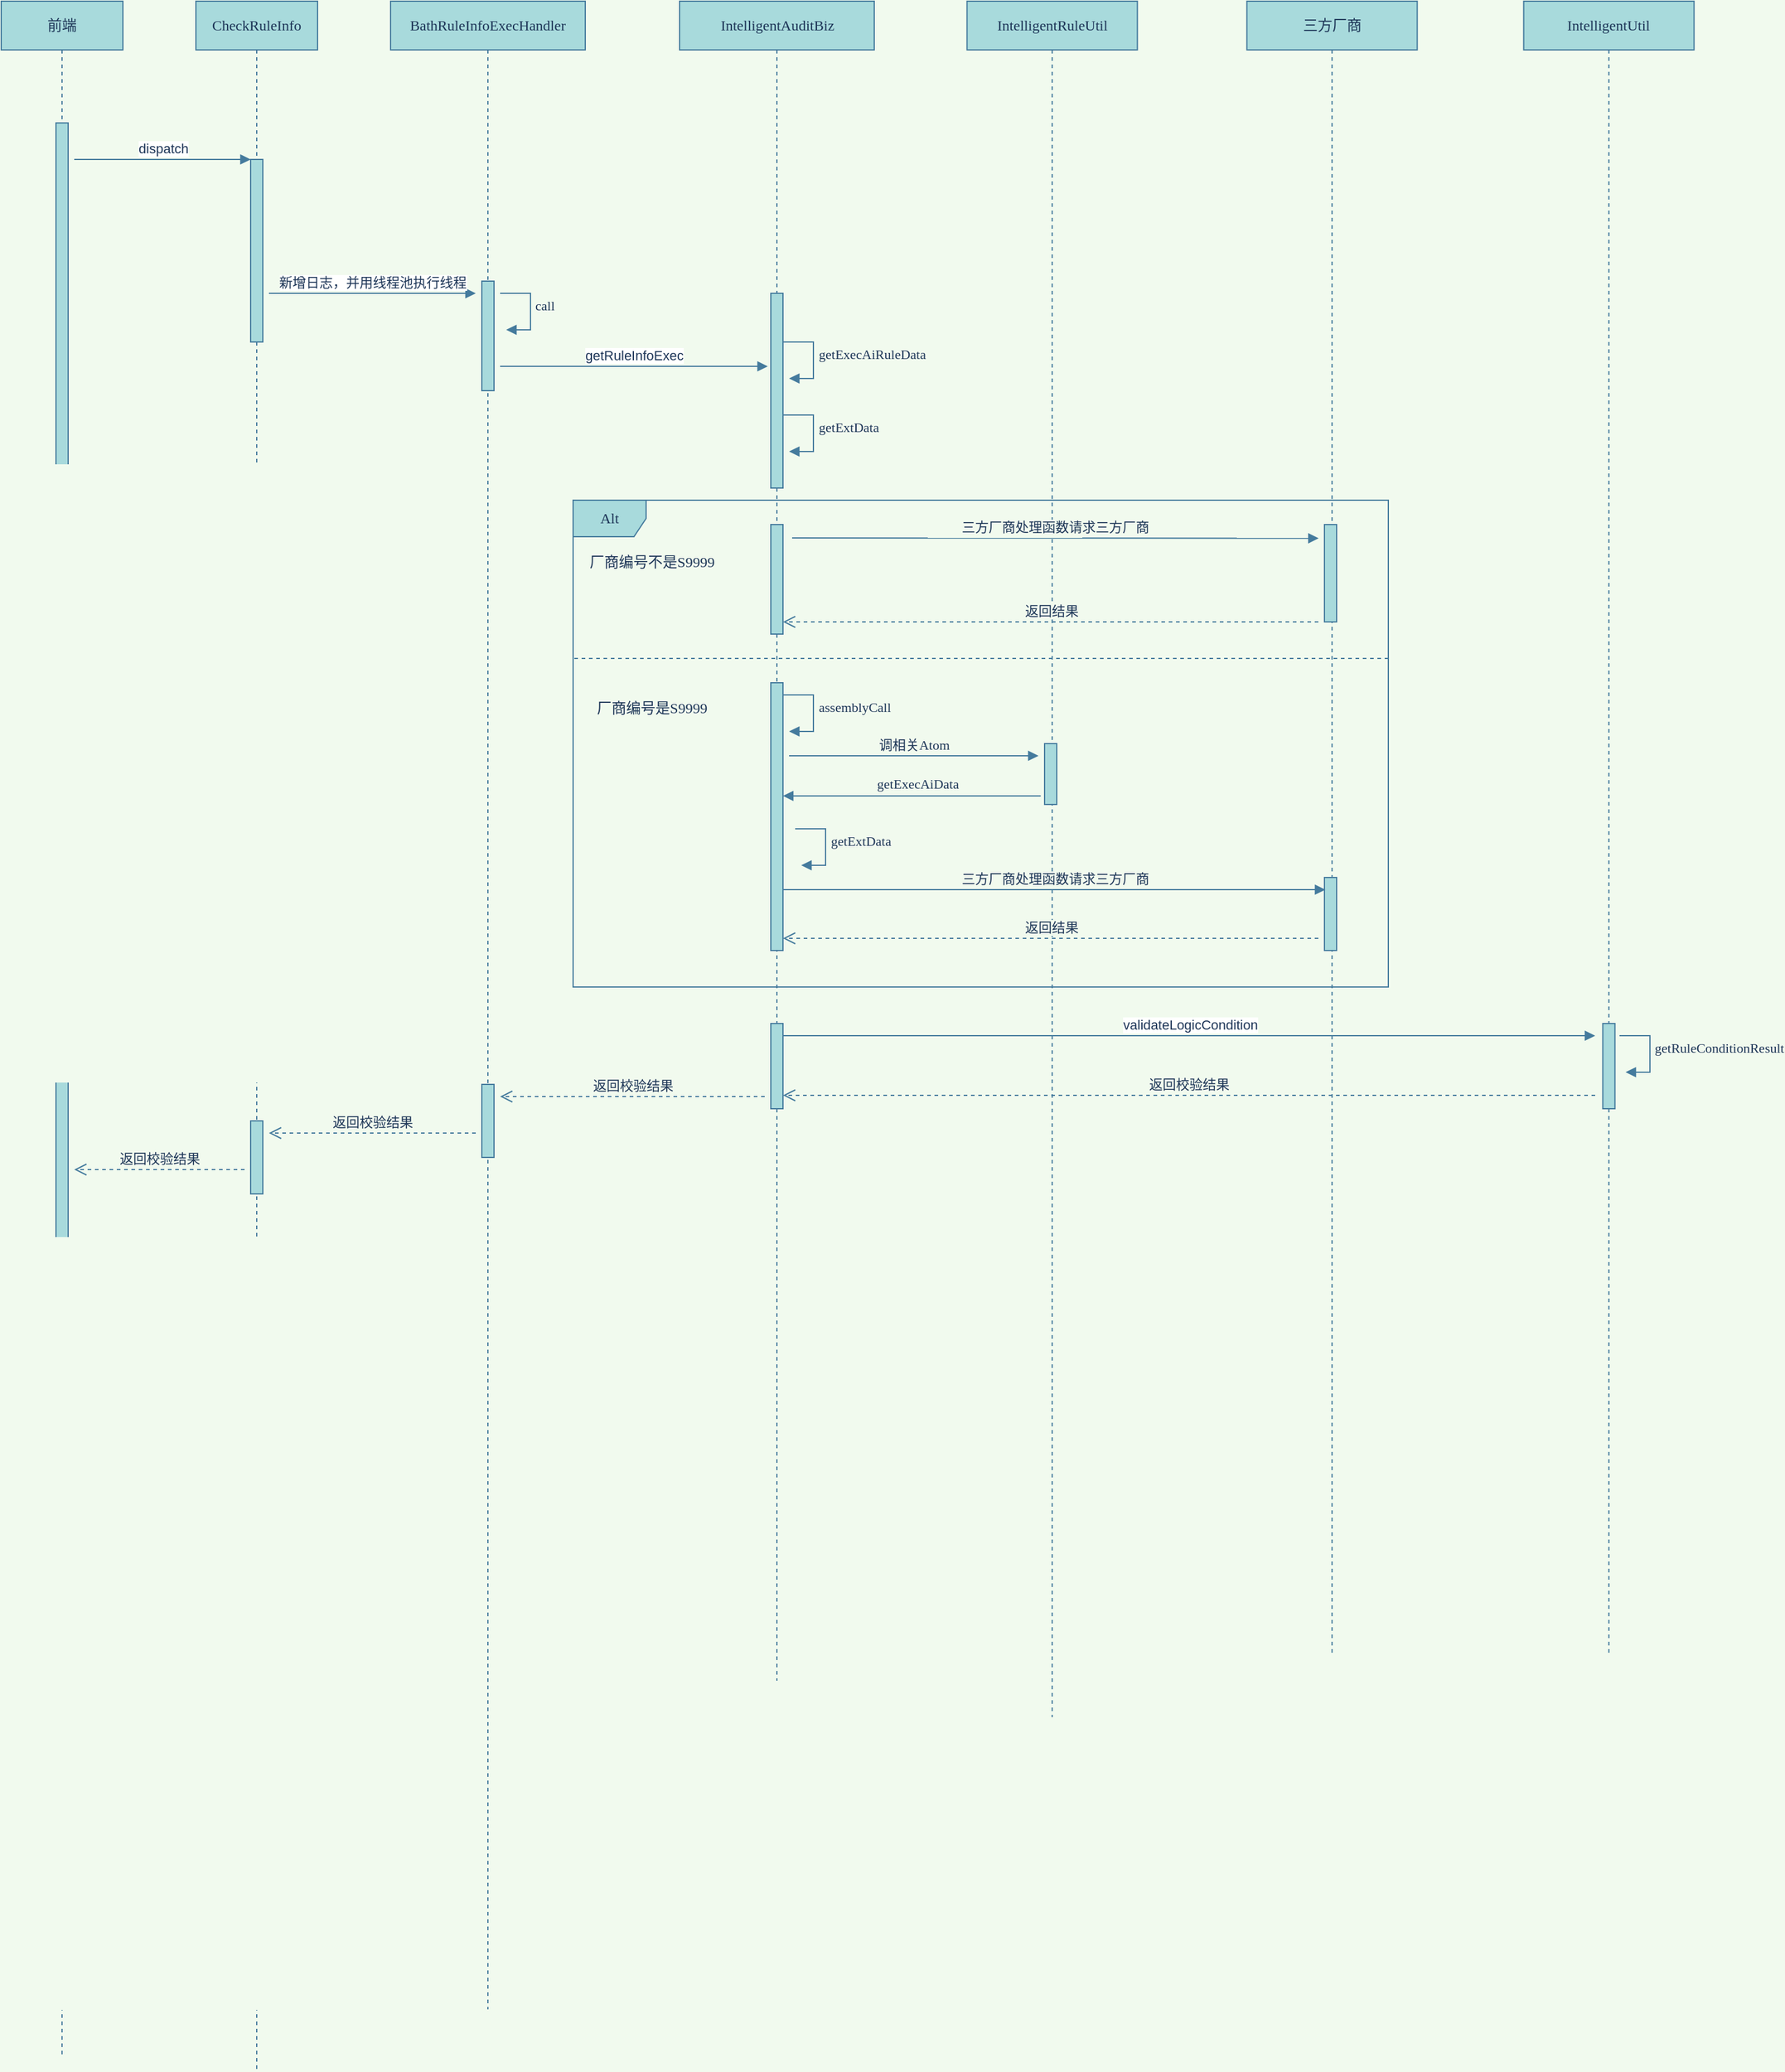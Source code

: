 <mxfile version="14.1.1" type="github">
  <diagram id="t4xkqEcTOITqZWV_rccT" name="第 1 页">
    <mxGraphModel dx="1052" dy="554" grid="1" gridSize="10" guides="1" tooltips="1" connect="1" arrows="1" fold="1" page="1" pageScale="1" pageWidth="850" pageHeight="1100" background="#F1FAEE" math="0" shadow="0">
      <root>
        <mxCell id="0" />
        <mxCell id="1" parent="0" />
        <mxCell id="bRRYWImQzeHe5KaCK1TS-38" value="IntelligentRuleUtil" style="shape=umlLifeline;perimeter=lifelinePerimeter;whiteSpace=wrap;html=1;container=1;collapsible=0;recursiveResize=0;outlineConnect=0;strokeColor=#457B9D;fillColor=#A8DADC;fontFamily=Comic Sans MS;fontColor=#1D3557;" vertex="1" parent="1">
          <mxGeometry x="873.75" y="80" width="140" height="1410" as="geometry" />
        </mxCell>
        <mxCell id="bRRYWImQzeHe5KaCK1TS-39" value="IntelligentUtil" style="shape=umlLifeline;perimeter=lifelinePerimeter;whiteSpace=wrap;html=1;container=1;collapsible=0;recursiveResize=0;outlineConnect=0;strokeColor=#457B9D;fillColor=#A8DADC;fontFamily=Comic Sans MS;fontColor=#1D3557;" vertex="1" parent="1">
          <mxGeometry x="1331.25" y="80" width="140" height="1360" as="geometry" />
        </mxCell>
        <mxCell id="bRRYWImQzeHe5KaCK1TS-40" value="" style="html=1;points=[];perimeter=orthogonalPerimeter;rounded=0;sketch=0;strokeColor=#457B9D;fillColor=#A8DADC;fontColor=#1D3557;" vertex="1" parent="bRRYWImQzeHe5KaCK1TS-39">
          <mxGeometry x="65" y="840" width="10" height="70" as="geometry" />
        </mxCell>
        <mxCell id="bRRYWImQzeHe5KaCK1TS-37" value="三方厂商" style="shape=umlLifeline;perimeter=lifelinePerimeter;whiteSpace=wrap;html=1;container=1;collapsible=0;recursiveResize=0;outlineConnect=0;strokeColor=#457B9D;fillColor=#A8DADC;fontFamily=Comic Sans MS;fontColor=#1D3557;" vertex="1" parent="1">
          <mxGeometry x="1103.75" y="80" width="140" height="1360" as="geometry" />
        </mxCell>
        <mxCell id="bRRYWImQzeHe5KaCK1TS-1" value="前端" style="shape=umlLifeline;perimeter=lifelinePerimeter;whiteSpace=wrap;html=1;container=1;collapsible=0;recursiveResize=0;outlineConnect=0;rounded=0;strokeColor=#457B9D;fillColor=#A8DADC;fontColor=#1D3557;fontFamily=Comic Sans MS;" vertex="1" parent="1">
          <mxGeometry x="80" y="80" width="100" height="1690" as="geometry" />
        </mxCell>
        <mxCell id="bRRYWImQzeHe5KaCK1TS-2" value="CheckRuleInfo" style="shape=umlLifeline;perimeter=lifelinePerimeter;whiteSpace=wrap;html=1;container=1;collapsible=0;recursiveResize=0;outlineConnect=0;rounded=0;strokeColor=#457B9D;fillColor=#A8DADC;fontColor=#1D3557;fontFamily=Comic Sans MS;" vertex="1" parent="1">
          <mxGeometry x="240" y="80" width="100" height="1700" as="geometry" />
        </mxCell>
        <mxCell id="bRRYWImQzeHe5KaCK1TS-4" value="" style="html=1;points=[];perimeter=orthogonalPerimeter;rounded=0;sketch=0;strokeColor=#457B9D;fillColor=#A8DADC;fontColor=#1D3557;" vertex="1" parent="bRRYWImQzeHe5KaCK1TS-2">
          <mxGeometry x="45" y="130" width="10" height="150" as="geometry" />
        </mxCell>
        <mxCell id="bRRYWImQzeHe5KaCK1TS-49" value="" style="html=1;points=[];perimeter=orthogonalPerimeter;rounded=0;sketch=0;strokeColor=#457B9D;fillColor=#A8DADC;fontColor=#1D3557;" vertex="1" parent="bRRYWImQzeHe5KaCK1TS-2">
          <mxGeometry x="45" y="920" width="10" height="60" as="geometry" />
        </mxCell>
        <mxCell id="bRRYWImQzeHe5KaCK1TS-5" value="dispatch" style="html=1;verticalAlign=bottom;endArrow=block;entryX=0;entryY=0;strokeColor=#457B9D;fillColor=#A8DADC;fontColor=#1D3557;" edge="1" target="bRRYWImQzeHe5KaCK1TS-4" parent="1">
          <mxGeometry relative="1" as="geometry">
            <mxPoint x="140" y="210" as="sourcePoint" />
          </mxGeometry>
        </mxCell>
        <mxCell id="bRRYWImQzeHe5KaCK1TS-3" value="" style="html=1;points=[];perimeter=orthogonalPerimeter;rounded=0;strokeColor=#457B9D;fillColor=#A8DADC;fontFamily=Comic Sans MS;fontColor=#1D3557;" vertex="1" parent="1">
          <mxGeometry x="125" y="180" width="10" height="940" as="geometry" />
        </mxCell>
        <mxCell id="bRRYWImQzeHe5KaCK1TS-8" value="BathRuleInfoExecHandler" style="shape=umlLifeline;perimeter=lifelinePerimeter;whiteSpace=wrap;html=1;container=1;collapsible=0;recursiveResize=0;outlineConnect=0;rounded=0;strokeColor=#457B9D;fillColor=#A8DADC;fontColor=#1D3557;fontFamily=Comic Sans MS;" vertex="1" parent="1">
          <mxGeometry x="400" y="80" width="160" height="1650" as="geometry" />
        </mxCell>
        <mxCell id="bRRYWImQzeHe5KaCK1TS-9" value="" style="html=1;points=[];perimeter=orthogonalPerimeter;rounded=0;sketch=0;strokeColor=#457B9D;fillColor=#A8DADC;fontColor=#1D3557;" vertex="1" parent="bRRYWImQzeHe5KaCK1TS-8">
          <mxGeometry x="75" y="230" width="10" height="90" as="geometry" />
        </mxCell>
        <mxCell id="bRRYWImQzeHe5KaCK1TS-47" value="" style="html=1;points=[];perimeter=orthogonalPerimeter;rounded=0;sketch=0;strokeColor=#457B9D;fillColor=#A8DADC;fontColor=#1D3557;" vertex="1" parent="bRRYWImQzeHe5KaCK1TS-8">
          <mxGeometry x="75" y="890" width="10" height="60" as="geometry" />
        </mxCell>
        <mxCell id="bRRYWImQzeHe5KaCK1TS-48" value="返回校验结果" style="html=1;verticalAlign=bottom;endArrow=open;dashed=1;endSize=8;strokeColor=#457B9D;fillColor=#A8DADC;fontColor=#1D3557;labelBackgroundColor=#F1FAEE;" edge="1" parent="bRRYWImQzeHe5KaCK1TS-8">
          <mxGeometry relative="1" as="geometry">
            <mxPoint x="307.5" y="900.0" as="sourcePoint" />
            <mxPoint x="90" y="900" as="targetPoint" />
          </mxGeometry>
        </mxCell>
        <mxCell id="bRRYWImQzeHe5KaCK1TS-10" value="IntelligentAuditBiz" style="shape=umlLifeline;perimeter=lifelinePerimeter;whiteSpace=wrap;html=1;container=1;collapsible=0;recursiveResize=0;outlineConnect=0;rounded=0;strokeColor=#457B9D;fillColor=#A8DADC;fontColor=#1D3557;fontFamily=Comic Sans MS;" vertex="1" parent="1">
          <mxGeometry x="637.5" y="80" width="160" height="1380" as="geometry" />
        </mxCell>
        <mxCell id="bRRYWImQzeHe5KaCK1TS-46" value="" style="html=1;points=[];perimeter=orthogonalPerimeter;rounded=0;sketch=0;strokeColor=#457B9D;fillColor=#A8DADC;fontColor=#1D3557;" vertex="1" parent="bRRYWImQzeHe5KaCK1TS-10">
          <mxGeometry x="75" y="840" width="10" height="70" as="geometry" />
        </mxCell>
        <mxCell id="bRRYWImQzeHe5KaCK1TS-12" value="Alt" style="shape=umlFrame;whiteSpace=wrap;rounded=0;sketch=0;strokeColor=#457B9D;fillColor=#A8DADC;fontFamily=Comic Sans MS;fontColor=#1D3557;fontStyle=0;html=1;" vertex="1" parent="1">
          <mxGeometry x="550" y="490" width="670" height="400" as="geometry" />
        </mxCell>
        <mxCell id="bRRYWImQzeHe5KaCK1TS-13" value="" style="html=1;points=[];perimeter=orthogonalPerimeter;rounded=0;sketch=0;strokeColor=#457B9D;fillColor=#A8DADC;fontColor=#1D3557;" vertex="1" parent="1">
          <mxGeometry x="712.5" y="320" width="10" height="160" as="geometry" />
        </mxCell>
        <mxCell id="bRRYWImQzeHe5KaCK1TS-14" value="返回校验结果" style="html=1;verticalAlign=bottom;endArrow=open;dashed=1;endSize=8;strokeColor=#457B9D;fillColor=#A8DADC;fontColor=#1D3557;labelBackgroundColor=#F1FAEE;" edge="1" parent="1">
          <mxGeometry relative="1" as="geometry">
            <mxPoint x="1390.0" y="979.0" as="sourcePoint" />
            <mxPoint x="722.5" y="979.0" as="targetPoint" />
          </mxGeometry>
        </mxCell>
        <mxCell id="bRRYWImQzeHe5KaCK1TS-15" value="三方厂商处理函数请求三方厂商" style="html=1;verticalAlign=bottom;endArrow=block;strokeColor=#457B9D;fillColor=#A8DADC;fontColor=#1D3557;fontFamily=Comic Sans MS;entryX=-0.48;entryY=0.141;entryDx=0;entryDy=0;entryPerimeter=0;labelBackgroundColor=#F1FAEE;" edge="1" parent="1" target="bRRYWImQzeHe5KaCK1TS-18">
          <mxGeometry relative="1" as="geometry">
            <mxPoint x="730" y="521" as="sourcePoint" />
            <mxPoint x="1152.5" y="520" as="targetPoint" />
          </mxGeometry>
        </mxCell>
        <mxCell id="bRRYWImQzeHe5KaCK1TS-16" value="" style="html=1;points=[];perimeter=orthogonalPerimeter;rounded=0;sketch=0;strokeColor=#457B9D;fillColor=#A8DADC;fontColor=#1D3557;" vertex="1" parent="1">
          <mxGeometry x="712.5" y="640" width="10" height="220" as="geometry" />
        </mxCell>
        <mxCell id="bRRYWImQzeHe5KaCK1TS-17" value="&lt;span style=&quot;text-align: center&quot;&gt;getExtData&lt;/span&gt;" style="edgeStyle=orthogonalEdgeStyle;html=1;align=left;spacingLeft=2;endArrow=block;rounded=0;strokeColor=#457B9D;fillColor=#A8DADC;fontFamily=Comic Sans MS;fontColor=#1D3557;labelBackgroundColor=#F1FAEE;" edge="1" parent="1">
          <mxGeometry relative="1" as="geometry">
            <mxPoint x="727.5" y="420.01" as="sourcePoint" />
            <Array as="points">
              <mxPoint x="722.5" y="420.01" />
              <mxPoint x="747.5" y="420.01" />
              <mxPoint x="747.5" y="450.01" />
            </Array>
            <mxPoint x="727.5" y="450" as="targetPoint" />
          </mxGeometry>
        </mxCell>
        <mxCell id="bRRYWImQzeHe5KaCK1TS-18" value="" style="html=1;points=[];perimeter=orthogonalPerimeter;rounded=0;sketch=0;strokeColor=#457B9D;fillColor=#A8DADC;fontColor=#1D3557;" vertex="1" parent="1">
          <mxGeometry x="1167.5" y="510" width="10" height="80" as="geometry" />
        </mxCell>
        <mxCell id="bRRYWImQzeHe5KaCK1TS-19" value="" style="html=1;points=[];perimeter=orthogonalPerimeter;rounded=0;sketch=0;strokeColor=#457B9D;fillColor=#A8DADC;fontColor=#1D3557;" vertex="1" parent="1">
          <mxGeometry x="1167.5" y="800" width="10" height="60" as="geometry" />
        </mxCell>
        <mxCell id="bRRYWImQzeHe5KaCK1TS-20" value="" style="html=1;points=[];perimeter=orthogonalPerimeter;rounded=0;sketch=0;strokeColor=#457B9D;fillColor=#A8DADC;fontColor=#1D3557;" vertex="1" parent="1">
          <mxGeometry x="937.5" y="690" width="10" height="50" as="geometry" />
        </mxCell>
        <mxCell id="bRRYWImQzeHe5KaCK1TS-21" value="返回结果" style="html=1;verticalAlign=bottom;endArrow=open;dashed=1;endSize=8;strokeColor=#457B9D;fillColor=#A8DADC;fontColor=#1D3557;labelBackgroundColor=#F1FAEE;" edge="1" parent="1">
          <mxGeometry relative="1" as="geometry">
            <mxPoint x="1162.5" y="590" as="sourcePoint" />
            <mxPoint x="722.5" y="590" as="targetPoint" />
          </mxGeometry>
        </mxCell>
        <mxCell id="bRRYWImQzeHe5KaCK1TS-22" value="&lt;span style=&quot;text-align: center&quot;&gt;assemblyCall&lt;/span&gt;" style="edgeStyle=orthogonalEdgeStyle;html=1;align=left;spacingLeft=2;endArrow=block;rounded=0;strokeColor=#457B9D;fillColor=#A8DADC;fontFamily=Comic Sans MS;fontColor=#1D3557;labelBackgroundColor=#F1FAEE;" edge="1" parent="1">
          <mxGeometry relative="1" as="geometry">
            <mxPoint x="727.5" y="650.01" as="sourcePoint" />
            <Array as="points">
              <mxPoint x="722.5" y="650.01" />
              <mxPoint x="747.5" y="650.01" />
              <mxPoint x="747.5" y="680.01" />
            </Array>
            <mxPoint x="727.5" y="680" as="targetPoint" />
          </mxGeometry>
        </mxCell>
        <mxCell id="bRRYWImQzeHe5KaCK1TS-23" value="调相关Atom" style="verticalAlign=bottom;endArrow=block;strokeColor=#457B9D;fillColor=#A8DADC;fontColor=#1D3557;fontFamily=Comic Sans MS;html=1;labelBackgroundColor=#F1FAEE;" edge="1" parent="1">
          <mxGeometry width="80" relative="1" as="geometry">
            <mxPoint x="727.5" y="700" as="sourcePoint" />
            <mxPoint x="932.5" y="700" as="targetPoint" />
          </mxGeometry>
        </mxCell>
        <mxCell id="bRRYWImQzeHe5KaCK1TS-24" value="" style="endArrow=none;startArrow=block;endFill=0;startFill=1;html=1;strokeColor=#457B9D;fillColor=#A8DADC;fontFamily=Comic Sans MS;fontColor=#1D3557;entryX=-0.319;entryY=0.86;entryDx=0;entryDy=0;entryPerimeter=0;labelBackgroundColor=#F1FAEE;" edge="1" parent="1" target="bRRYWImQzeHe5KaCK1TS-20">
          <mxGeometry width="160" relative="1" as="geometry">
            <mxPoint x="722.5" y="733" as="sourcePoint" />
            <mxPoint x="882.5" y="790" as="targetPoint" />
          </mxGeometry>
        </mxCell>
        <mxCell id="bRRYWImQzeHe5KaCK1TS-25" value="getExecAiData" style="edgeLabel;html=1;align=center;verticalAlign=middle;resizable=0;points=[];fontFamily=Comic Sans MS;fontColor=#1D3557;labelBackgroundColor=#F1FAEE;" vertex="1" connectable="0" parent="bRRYWImQzeHe5KaCK1TS-24">
          <mxGeometry x="-0.192" y="-2" relative="1" as="geometry">
            <mxPoint x="24.29" y="-12.08" as="offset" />
          </mxGeometry>
        </mxCell>
        <mxCell id="bRRYWImQzeHe5KaCK1TS-26" value="&lt;span style=&quot;text-align: center&quot;&gt;getRuleConditionResult&lt;/span&gt;" style="edgeStyle=orthogonalEdgeStyle;html=1;align=left;spacingLeft=2;endArrow=block;rounded=0;strokeColor=#457B9D;fillColor=#A8DADC;fontFamily=Comic Sans MS;fontColor=#1D3557;labelBackgroundColor=#F1FAEE;" edge="1" parent="1">
          <mxGeometry relative="1" as="geometry">
            <mxPoint x="1415.0" y="930.01" as="sourcePoint" />
            <Array as="points">
              <mxPoint x="1410" y="930.01" />
              <mxPoint x="1435" y="930.01" />
              <mxPoint x="1435" y="960.01" />
            </Array>
            <mxPoint x="1415.0" y="960" as="targetPoint" />
          </mxGeometry>
        </mxCell>
        <mxCell id="bRRYWImQzeHe5KaCK1TS-27" value="三方厂商处理函数请求三方厂商" style="html=1;verticalAlign=bottom;endArrow=block;strokeColor=#457B9D;fillColor=#A8DADC;fontColor=#1D3557;fontFamily=Comic Sans MS;entryX=-0.48;entryY=0.141;entryDx=0;entryDy=0;entryPerimeter=0;labelBackgroundColor=#F1FAEE;" edge="1" parent="1">
          <mxGeometry relative="1" as="geometry">
            <mxPoint x="722.5" y="810" as="sourcePoint" />
            <mxPoint x="1168.2" y="810" as="targetPoint" />
          </mxGeometry>
        </mxCell>
        <mxCell id="bRRYWImQzeHe5KaCK1TS-28" value="返回结果" style="html=1;verticalAlign=bottom;endArrow=open;dashed=1;endSize=8;strokeColor=#457B9D;fillColor=#A8DADC;fontColor=#1D3557;labelBackgroundColor=#F1FAEE;" edge="1" parent="1">
          <mxGeometry relative="1" as="geometry">
            <mxPoint x="1162.5" y="850" as="sourcePoint" />
            <mxPoint x="722.5" y="850" as="targetPoint" />
          </mxGeometry>
        </mxCell>
        <mxCell id="bRRYWImQzeHe5KaCK1TS-29" value="&lt;span style=&quot;text-align: center&quot;&gt;getExecAiRuleData&lt;/span&gt;" style="edgeStyle=orthogonalEdgeStyle;html=1;align=left;spacingLeft=2;endArrow=block;rounded=0;strokeColor=#457B9D;fillColor=#A8DADC;fontFamily=Comic Sans MS;fontColor=#1D3557;labelBackgroundColor=#F1FAEE;" edge="1" parent="1">
          <mxGeometry relative="1" as="geometry">
            <mxPoint x="727.5" y="360.01" as="sourcePoint" />
            <Array as="points">
              <mxPoint x="722.5" y="360.01" />
              <mxPoint x="747.5" y="360.01" />
              <mxPoint x="747.5" y="390.01" />
            </Array>
            <mxPoint x="727.5" y="390" as="targetPoint" />
          </mxGeometry>
        </mxCell>
        <mxCell id="bRRYWImQzeHe5KaCK1TS-30" value="" style="endArrow=none;html=1;strokeColor=#457B9D;fillColor=#A8DADC;fontFamily=Comic Sans MS;fontColor=#1D3557;dashed=1;labelBackgroundColor=#F1FAEE;" edge="1" parent="1">
          <mxGeometry width="50" height="50" relative="1" as="geometry">
            <mxPoint x="1220" y="620" as="sourcePoint" />
            <mxPoint x="551" y="620" as="targetPoint" />
          </mxGeometry>
        </mxCell>
        <mxCell id="bRRYWImQzeHe5KaCK1TS-31" value="厂商编号不是S9999" style="text;resizable=0;autosize=1;align=center;verticalAlign=middle;points=[];fillColor=none;strokeColor=none;rounded=0;sketch=0;fontFamily=Comic Sans MS;fontColor=#1D3557;" vertex="1" parent="1">
          <mxGeometry x="550" y="530" width="130" height="20" as="geometry" />
        </mxCell>
        <mxCell id="bRRYWImQzeHe5KaCK1TS-32" value="厂商编号是S9999" style="text;resizable=0;autosize=1;align=center;verticalAlign=middle;points=[];fillColor=none;strokeColor=none;rounded=0;sketch=0;fontFamily=Comic Sans MS;fontColor=#1D3557;" vertex="1" parent="1">
          <mxGeometry x="560" y="650" width="110" height="20" as="geometry" />
        </mxCell>
        <mxCell id="bRRYWImQzeHe5KaCK1TS-33" value="" style="html=1;points=[];perimeter=orthogonalPerimeter;rounded=0;sketch=0;strokeColor=#457B9D;fillColor=#A8DADC;fontColor=#1D3557;" vertex="1" parent="1">
          <mxGeometry x="712.5" y="510" width="10" height="90" as="geometry" />
        </mxCell>
        <mxCell id="bRRYWImQzeHe5KaCK1TS-34" value="validateLogicCondition" style="html=1;verticalAlign=bottom;endArrow=block;strokeColor=#457B9D;fillColor=#A8DADC;fontColor=#1D3557;" edge="1" parent="1">
          <mxGeometry width="80" relative="1" as="geometry">
            <mxPoint x="722.5" y="930" as="sourcePoint" />
            <mxPoint x="1390.0" y="930" as="targetPoint" />
          </mxGeometry>
        </mxCell>
        <mxCell id="bRRYWImQzeHe5KaCK1TS-35" value="&lt;span style=&quot;text-align: center&quot;&gt;getExtData&lt;/span&gt;" style="edgeStyle=orthogonalEdgeStyle;html=1;align=left;spacingLeft=2;endArrow=block;rounded=0;strokeColor=#457B9D;fillColor=#A8DADC;fontFamily=Comic Sans MS;fontColor=#1D3557;labelBackgroundColor=#F1FAEE;" edge="1" parent="1">
          <mxGeometry relative="1" as="geometry">
            <mxPoint x="737.5" y="760.01" as="sourcePoint" />
            <Array as="points">
              <mxPoint x="732.5" y="760.01" />
              <mxPoint x="757.5" y="760.01" />
              <mxPoint x="757.5" y="790.01" />
            </Array>
            <mxPoint x="737.5" y="790" as="targetPoint" />
          </mxGeometry>
        </mxCell>
        <mxCell id="bRRYWImQzeHe5KaCK1TS-41" value="新增日志，并用线程池执行线程" style="html=1;verticalAlign=bottom;endArrow=block;strokeColor=#457B9D;fillColor=#A8DADC;fontColor=#1D3557;" edge="1" parent="1">
          <mxGeometry width="80" relative="1" as="geometry">
            <mxPoint x="300" y="320" as="sourcePoint" />
            <mxPoint x="470" y="320" as="targetPoint" />
          </mxGeometry>
        </mxCell>
        <mxCell id="bRRYWImQzeHe5KaCK1TS-42" value="&lt;span style=&quot;text-align: center&quot;&gt;call&lt;/span&gt;" style="edgeStyle=orthogonalEdgeStyle;html=1;align=left;spacingLeft=2;endArrow=block;rounded=0;strokeColor=#457B9D;fillColor=#A8DADC;fontFamily=Comic Sans MS;fontColor=#1D3557;labelBackgroundColor=#F1FAEE;" edge="1" parent="1">
          <mxGeometry relative="1" as="geometry">
            <mxPoint x="495.02" y="320.01" as="sourcePoint" />
            <Array as="points">
              <mxPoint x="490.02" y="320.01" />
              <mxPoint x="515.02" y="320.01" />
              <mxPoint x="515.02" y="350.01" />
            </Array>
            <mxPoint x="495.02" y="350.0" as="targetPoint" />
          </mxGeometry>
        </mxCell>
        <mxCell id="bRRYWImQzeHe5KaCK1TS-45" value="getRuleInfoExec" style="html=1;verticalAlign=bottom;endArrow=block;strokeColor=#457B9D;fillColor=#A8DADC;fontColor=#1D3557;" edge="1" parent="1">
          <mxGeometry width="80" relative="1" as="geometry">
            <mxPoint x="490" y="380" as="sourcePoint" />
            <mxPoint x="710" y="380" as="targetPoint" />
          </mxGeometry>
        </mxCell>
        <mxCell id="bRRYWImQzeHe5KaCK1TS-51" value="返回校验结果" style="html=1;verticalAlign=bottom;endArrow=open;dashed=1;endSize=8;strokeColor=#457B9D;fillColor=#A8DADC;fontColor=#1D3557;labelBackgroundColor=#F1FAEE;" edge="1" parent="1">
          <mxGeometry relative="1" as="geometry">
            <mxPoint x="470" y="1010" as="sourcePoint" />
            <mxPoint x="300" y="1010" as="targetPoint" />
          </mxGeometry>
        </mxCell>
        <mxCell id="bRRYWImQzeHe5KaCK1TS-53" value="返回校验结果" style="html=1;verticalAlign=bottom;endArrow=open;dashed=1;endSize=8;strokeColor=#457B9D;fillColor=#A8DADC;fontColor=#1D3557;labelBackgroundColor=#F1FAEE;" edge="1" parent="1">
          <mxGeometry relative="1" as="geometry">
            <mxPoint x="280" y="1040" as="sourcePoint" />
            <mxPoint x="140" y="1040" as="targetPoint" />
          </mxGeometry>
        </mxCell>
      </root>
    </mxGraphModel>
  </diagram>
</mxfile>

